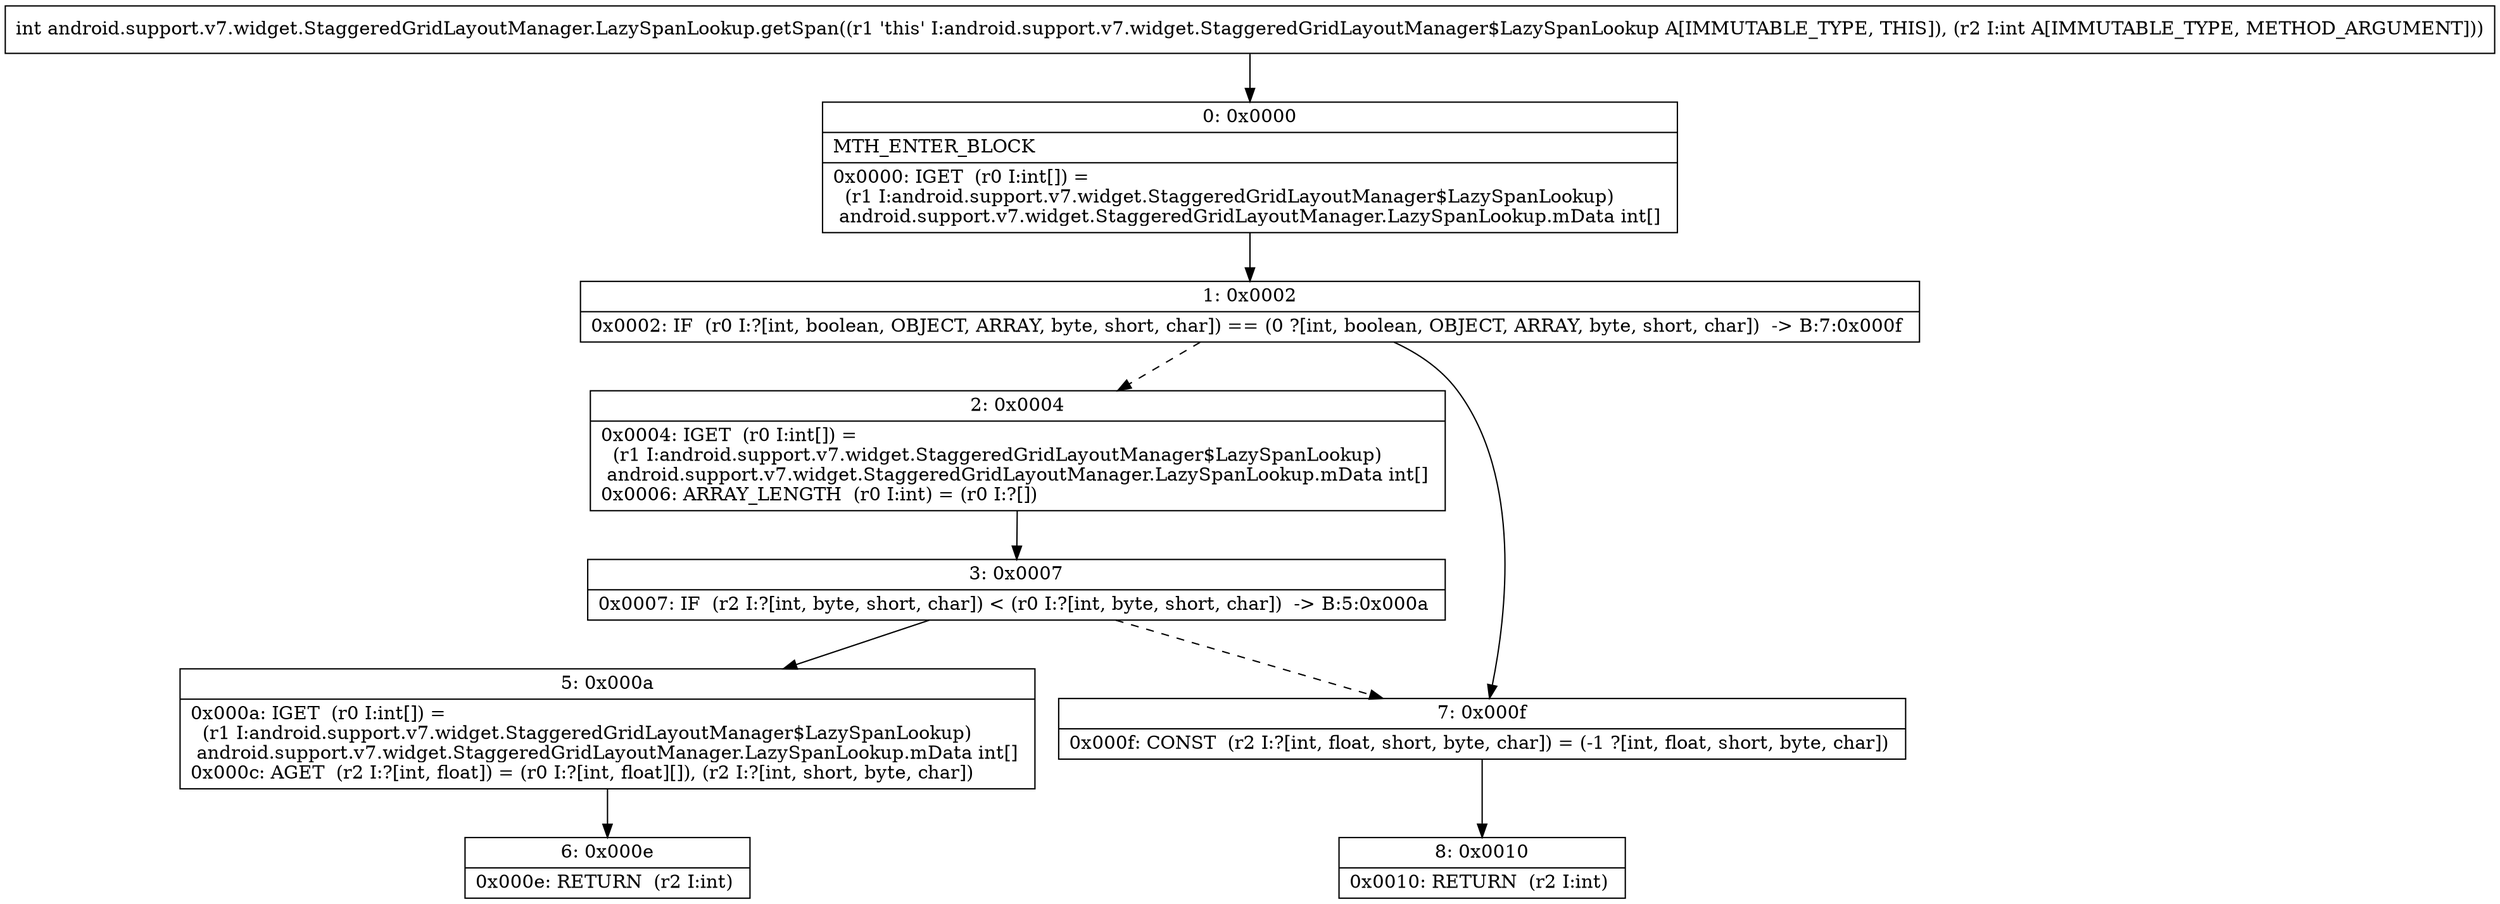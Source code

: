 digraph "CFG forandroid.support.v7.widget.StaggeredGridLayoutManager.LazySpanLookup.getSpan(I)I" {
Node_0 [shape=record,label="{0\:\ 0x0000|MTH_ENTER_BLOCK\l|0x0000: IGET  (r0 I:int[]) = \l  (r1 I:android.support.v7.widget.StaggeredGridLayoutManager$LazySpanLookup)\l android.support.v7.widget.StaggeredGridLayoutManager.LazySpanLookup.mData int[] \l}"];
Node_1 [shape=record,label="{1\:\ 0x0002|0x0002: IF  (r0 I:?[int, boolean, OBJECT, ARRAY, byte, short, char]) == (0 ?[int, boolean, OBJECT, ARRAY, byte, short, char])  \-\> B:7:0x000f \l}"];
Node_2 [shape=record,label="{2\:\ 0x0004|0x0004: IGET  (r0 I:int[]) = \l  (r1 I:android.support.v7.widget.StaggeredGridLayoutManager$LazySpanLookup)\l android.support.v7.widget.StaggeredGridLayoutManager.LazySpanLookup.mData int[] \l0x0006: ARRAY_LENGTH  (r0 I:int) = (r0 I:?[]) \l}"];
Node_3 [shape=record,label="{3\:\ 0x0007|0x0007: IF  (r2 I:?[int, byte, short, char]) \< (r0 I:?[int, byte, short, char])  \-\> B:5:0x000a \l}"];
Node_5 [shape=record,label="{5\:\ 0x000a|0x000a: IGET  (r0 I:int[]) = \l  (r1 I:android.support.v7.widget.StaggeredGridLayoutManager$LazySpanLookup)\l android.support.v7.widget.StaggeredGridLayoutManager.LazySpanLookup.mData int[] \l0x000c: AGET  (r2 I:?[int, float]) = (r0 I:?[int, float][]), (r2 I:?[int, short, byte, char]) \l}"];
Node_6 [shape=record,label="{6\:\ 0x000e|0x000e: RETURN  (r2 I:int) \l}"];
Node_7 [shape=record,label="{7\:\ 0x000f|0x000f: CONST  (r2 I:?[int, float, short, byte, char]) = (\-1 ?[int, float, short, byte, char]) \l}"];
Node_8 [shape=record,label="{8\:\ 0x0010|0x0010: RETURN  (r2 I:int) \l}"];
MethodNode[shape=record,label="{int android.support.v7.widget.StaggeredGridLayoutManager.LazySpanLookup.getSpan((r1 'this' I:android.support.v7.widget.StaggeredGridLayoutManager$LazySpanLookup A[IMMUTABLE_TYPE, THIS]), (r2 I:int A[IMMUTABLE_TYPE, METHOD_ARGUMENT])) }"];
MethodNode -> Node_0;
Node_0 -> Node_1;
Node_1 -> Node_2[style=dashed];
Node_1 -> Node_7;
Node_2 -> Node_3;
Node_3 -> Node_5;
Node_3 -> Node_7[style=dashed];
Node_5 -> Node_6;
Node_7 -> Node_8;
}

